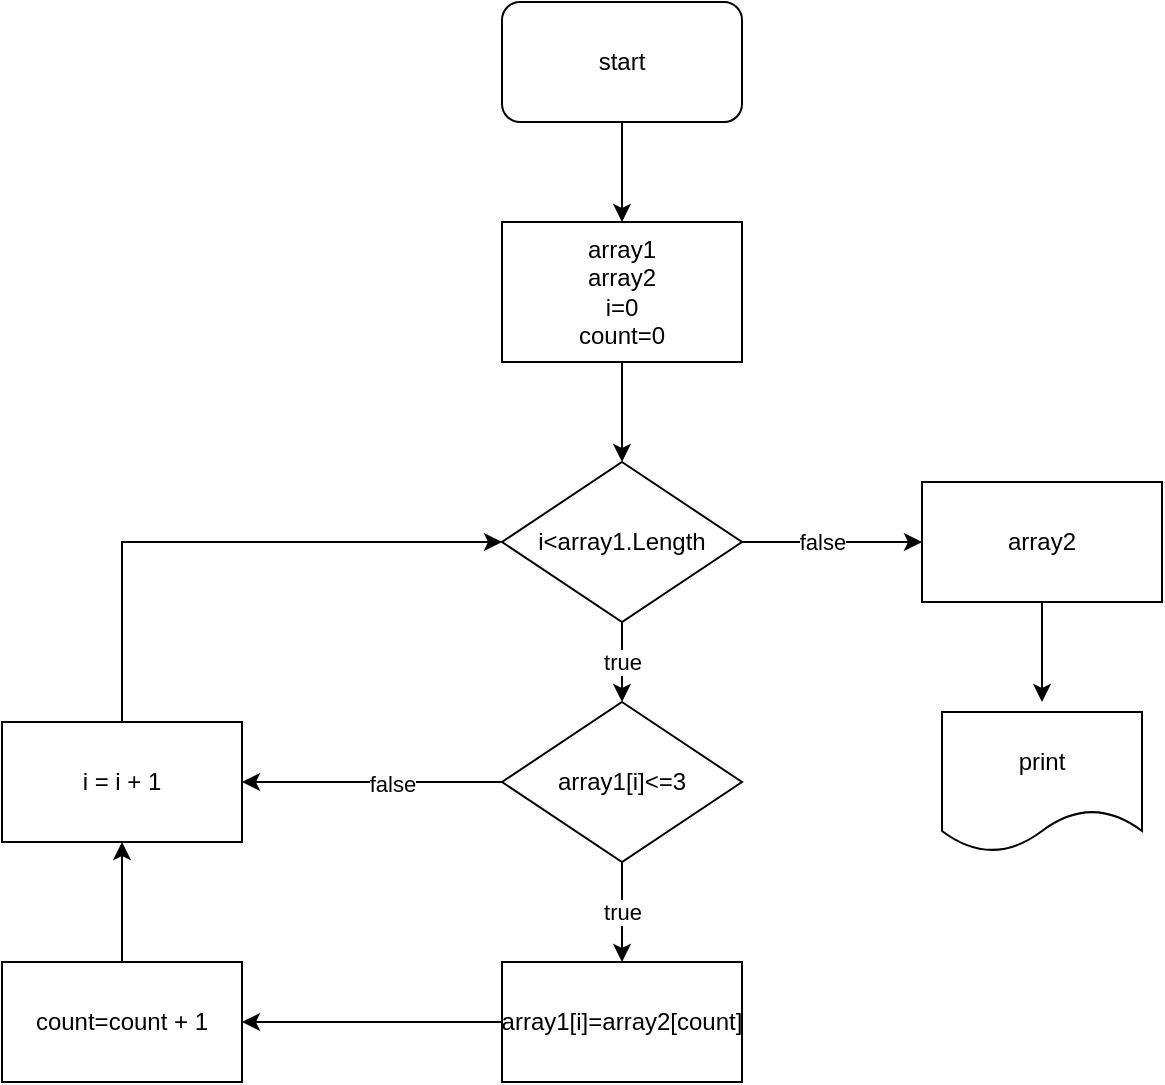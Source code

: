 <mxfile version="20.8.13" type="device"><diagram id="C5RBs43oDa-KdzZeNtuy" name="Page-1"><mxGraphModel dx="914" dy="658" grid="1" gridSize="10" guides="1" tooltips="1" connect="1" arrows="1" fold="1" page="1" pageScale="1" pageWidth="827" pageHeight="1169" math="0" shadow="0"><root><mxCell id="WIyWlLk6GJQsqaUBKTNV-0"/><mxCell id="WIyWlLk6GJQsqaUBKTNV-1" parent="WIyWlLk6GJQsqaUBKTNV-0"/><mxCell id="dm02U6oZhj0bPqxuQ0CJ-20" value="" style="edgeStyle=orthogonalEdgeStyle;rounded=0;orthogonalLoop=1;jettySize=auto;html=1;" edge="1" parent="WIyWlLk6GJQsqaUBKTNV-1" source="dm02U6oZhj0bPqxuQ0CJ-0" target="dm02U6oZhj0bPqxuQ0CJ-8"><mxGeometry relative="1" as="geometry"/></mxCell><mxCell id="dm02U6oZhj0bPqxuQ0CJ-0" value="start" style="rounded=1;whiteSpace=wrap;html=1;" vertex="1" parent="WIyWlLk6GJQsqaUBKTNV-1"><mxGeometry x="320" y="30" width="120" height="60" as="geometry"/></mxCell><mxCell id="dm02U6oZhj0bPqxuQ0CJ-3" style="edgeStyle=orthogonalEdgeStyle;rounded=0;orthogonalLoop=1;jettySize=auto;html=1;exitX=0.5;exitY=1;exitDx=0;exitDy=0;" edge="1" parent="WIyWlLk6GJQsqaUBKTNV-1" source="dm02U6oZhj0bPqxuQ0CJ-0" target="dm02U6oZhj0bPqxuQ0CJ-0"><mxGeometry relative="1" as="geometry"/></mxCell><mxCell id="dm02U6oZhj0bPqxuQ0CJ-21" style="edgeStyle=orthogonalEdgeStyle;rounded=0;orthogonalLoop=1;jettySize=auto;html=1;exitX=0.5;exitY=1;exitDx=0;exitDy=0;entryX=0.5;entryY=0;entryDx=0;entryDy=0;" edge="1" parent="WIyWlLk6GJQsqaUBKTNV-1" source="dm02U6oZhj0bPqxuQ0CJ-8" target="dm02U6oZhj0bPqxuQ0CJ-9"><mxGeometry relative="1" as="geometry"/></mxCell><mxCell id="dm02U6oZhj0bPqxuQ0CJ-8" value="array1&lt;br&gt;array2&lt;br&gt;i=0&lt;br&gt;count=0" style="rounded=0;whiteSpace=wrap;html=1;" vertex="1" parent="WIyWlLk6GJQsqaUBKTNV-1"><mxGeometry x="320" y="140" width="120" height="70" as="geometry"/></mxCell><mxCell id="dm02U6oZhj0bPqxuQ0CJ-22" value="true" style="edgeStyle=orthogonalEdgeStyle;rounded=0;orthogonalLoop=1;jettySize=auto;html=1;" edge="1" parent="WIyWlLk6GJQsqaUBKTNV-1" source="dm02U6oZhj0bPqxuQ0CJ-9" target="dm02U6oZhj0bPqxuQ0CJ-10"><mxGeometry relative="1" as="geometry"><Array as="points"><mxPoint x="380" y="360"/><mxPoint x="380" y="360"/></Array></mxGeometry></mxCell><mxCell id="dm02U6oZhj0bPqxuQ0CJ-24" value="false" style="edgeStyle=orthogonalEdgeStyle;rounded=0;orthogonalLoop=1;jettySize=auto;html=1;exitX=1;exitY=0.5;exitDx=0;exitDy=0;entryX=0;entryY=0.5;entryDx=0;entryDy=0;" edge="1" parent="WIyWlLk6GJQsqaUBKTNV-1" source="dm02U6oZhj0bPqxuQ0CJ-9" target="dm02U6oZhj0bPqxuQ0CJ-18"><mxGeometry x="-0.111" relative="1" as="geometry"><mxPoint as="offset"/></mxGeometry></mxCell><mxCell id="dm02U6oZhj0bPqxuQ0CJ-9" value="i&amp;lt;array1.Length" style="rhombus;whiteSpace=wrap;html=1;" vertex="1" parent="WIyWlLk6GJQsqaUBKTNV-1"><mxGeometry x="320" y="260" width="120" height="80" as="geometry"/></mxCell><mxCell id="dm02U6oZhj0bPqxuQ0CJ-23" value="true" style="edgeStyle=orthogonalEdgeStyle;rounded=0;orthogonalLoop=1;jettySize=auto;html=1;exitX=0.5;exitY=1;exitDx=0;exitDy=0;entryX=0.5;entryY=0;entryDx=0;entryDy=0;" edge="1" parent="WIyWlLk6GJQsqaUBKTNV-1" source="dm02U6oZhj0bPqxuQ0CJ-10" target="dm02U6oZhj0bPqxuQ0CJ-11"><mxGeometry relative="1" as="geometry"/></mxCell><mxCell id="dm02U6oZhj0bPqxuQ0CJ-30" style="edgeStyle=orthogonalEdgeStyle;rounded=0;orthogonalLoop=1;jettySize=auto;html=1;exitX=0;exitY=0.5;exitDx=0;exitDy=0;entryX=1;entryY=0.5;entryDx=0;entryDy=0;" edge="1" parent="WIyWlLk6GJQsqaUBKTNV-1" source="dm02U6oZhj0bPqxuQ0CJ-10" target="dm02U6oZhj0bPqxuQ0CJ-15"><mxGeometry relative="1" as="geometry"/></mxCell><mxCell id="dm02U6oZhj0bPqxuQ0CJ-32" value="false" style="edgeLabel;html=1;align=center;verticalAlign=middle;resizable=0;points=[];" vertex="1" connectable="0" parent="dm02U6oZhj0bPqxuQ0CJ-30"><mxGeometry x="-0.154" y="1" relative="1" as="geometry"><mxPoint as="offset"/></mxGeometry></mxCell><mxCell id="dm02U6oZhj0bPqxuQ0CJ-10" value="array1[i]&amp;lt;=3" style="rhombus;whiteSpace=wrap;html=1;" vertex="1" parent="WIyWlLk6GJQsqaUBKTNV-1"><mxGeometry x="320" y="380" width="120" height="80" as="geometry"/></mxCell><mxCell id="dm02U6oZhj0bPqxuQ0CJ-26" style="edgeStyle=orthogonalEdgeStyle;rounded=0;orthogonalLoop=1;jettySize=auto;html=1;exitX=0;exitY=0.5;exitDx=0;exitDy=0;entryX=1;entryY=0.5;entryDx=0;entryDy=0;" edge="1" parent="WIyWlLk6GJQsqaUBKTNV-1" source="dm02U6oZhj0bPqxuQ0CJ-11" target="dm02U6oZhj0bPqxuQ0CJ-17"><mxGeometry relative="1" as="geometry"/></mxCell><mxCell id="dm02U6oZhj0bPqxuQ0CJ-11" value="array1[i]=array2[count]&lt;br&gt;" style="rounded=0;whiteSpace=wrap;html=1;" vertex="1" parent="WIyWlLk6GJQsqaUBKTNV-1"><mxGeometry x="320" y="510" width="120" height="60" as="geometry"/></mxCell><mxCell id="dm02U6oZhj0bPqxuQ0CJ-31" style="edgeStyle=orthogonalEdgeStyle;rounded=0;orthogonalLoop=1;jettySize=auto;html=1;exitX=0.5;exitY=0;exitDx=0;exitDy=0;entryX=0;entryY=0.5;entryDx=0;entryDy=0;" edge="1" parent="WIyWlLk6GJQsqaUBKTNV-1" source="dm02U6oZhj0bPqxuQ0CJ-15" target="dm02U6oZhj0bPqxuQ0CJ-9"><mxGeometry relative="1" as="geometry"/></mxCell><mxCell id="dm02U6oZhj0bPqxuQ0CJ-15" value="i = i + 1" style="rounded=0;whiteSpace=wrap;html=1;" vertex="1" parent="WIyWlLk6GJQsqaUBKTNV-1"><mxGeometry x="70" y="390" width="120" height="60" as="geometry"/></mxCell><mxCell id="dm02U6oZhj0bPqxuQ0CJ-29" style="edgeStyle=orthogonalEdgeStyle;rounded=0;orthogonalLoop=1;jettySize=auto;html=1;entryX=0.5;entryY=1;entryDx=0;entryDy=0;" edge="1" parent="WIyWlLk6GJQsqaUBKTNV-1" source="dm02U6oZhj0bPqxuQ0CJ-17" target="dm02U6oZhj0bPqxuQ0CJ-15"><mxGeometry relative="1" as="geometry"/></mxCell><mxCell id="dm02U6oZhj0bPqxuQ0CJ-17" value="count=count + 1" style="rounded=0;whiteSpace=wrap;html=1;" vertex="1" parent="WIyWlLk6GJQsqaUBKTNV-1"><mxGeometry x="70" y="510" width="120" height="60" as="geometry"/></mxCell><mxCell id="dm02U6oZhj0bPqxuQ0CJ-25" style="edgeStyle=orthogonalEdgeStyle;rounded=0;orthogonalLoop=1;jettySize=auto;html=1;exitX=0.5;exitY=1;exitDx=0;exitDy=0;" edge="1" parent="WIyWlLk6GJQsqaUBKTNV-1" source="dm02U6oZhj0bPqxuQ0CJ-18"><mxGeometry relative="1" as="geometry"><mxPoint x="590" y="380" as="targetPoint"/></mxGeometry></mxCell><mxCell id="dm02U6oZhj0bPqxuQ0CJ-18" value="array2" style="rounded=0;whiteSpace=wrap;html=1;" vertex="1" parent="WIyWlLk6GJQsqaUBKTNV-1"><mxGeometry x="530" y="270" width="120" height="60" as="geometry"/></mxCell><mxCell id="dm02U6oZhj0bPqxuQ0CJ-19" value="print" style="shape=document;whiteSpace=wrap;html=1;boundedLbl=1;" vertex="1" parent="WIyWlLk6GJQsqaUBKTNV-1"><mxGeometry x="540" y="385" width="100" height="70" as="geometry"/></mxCell></root></mxGraphModel></diagram></mxfile>
